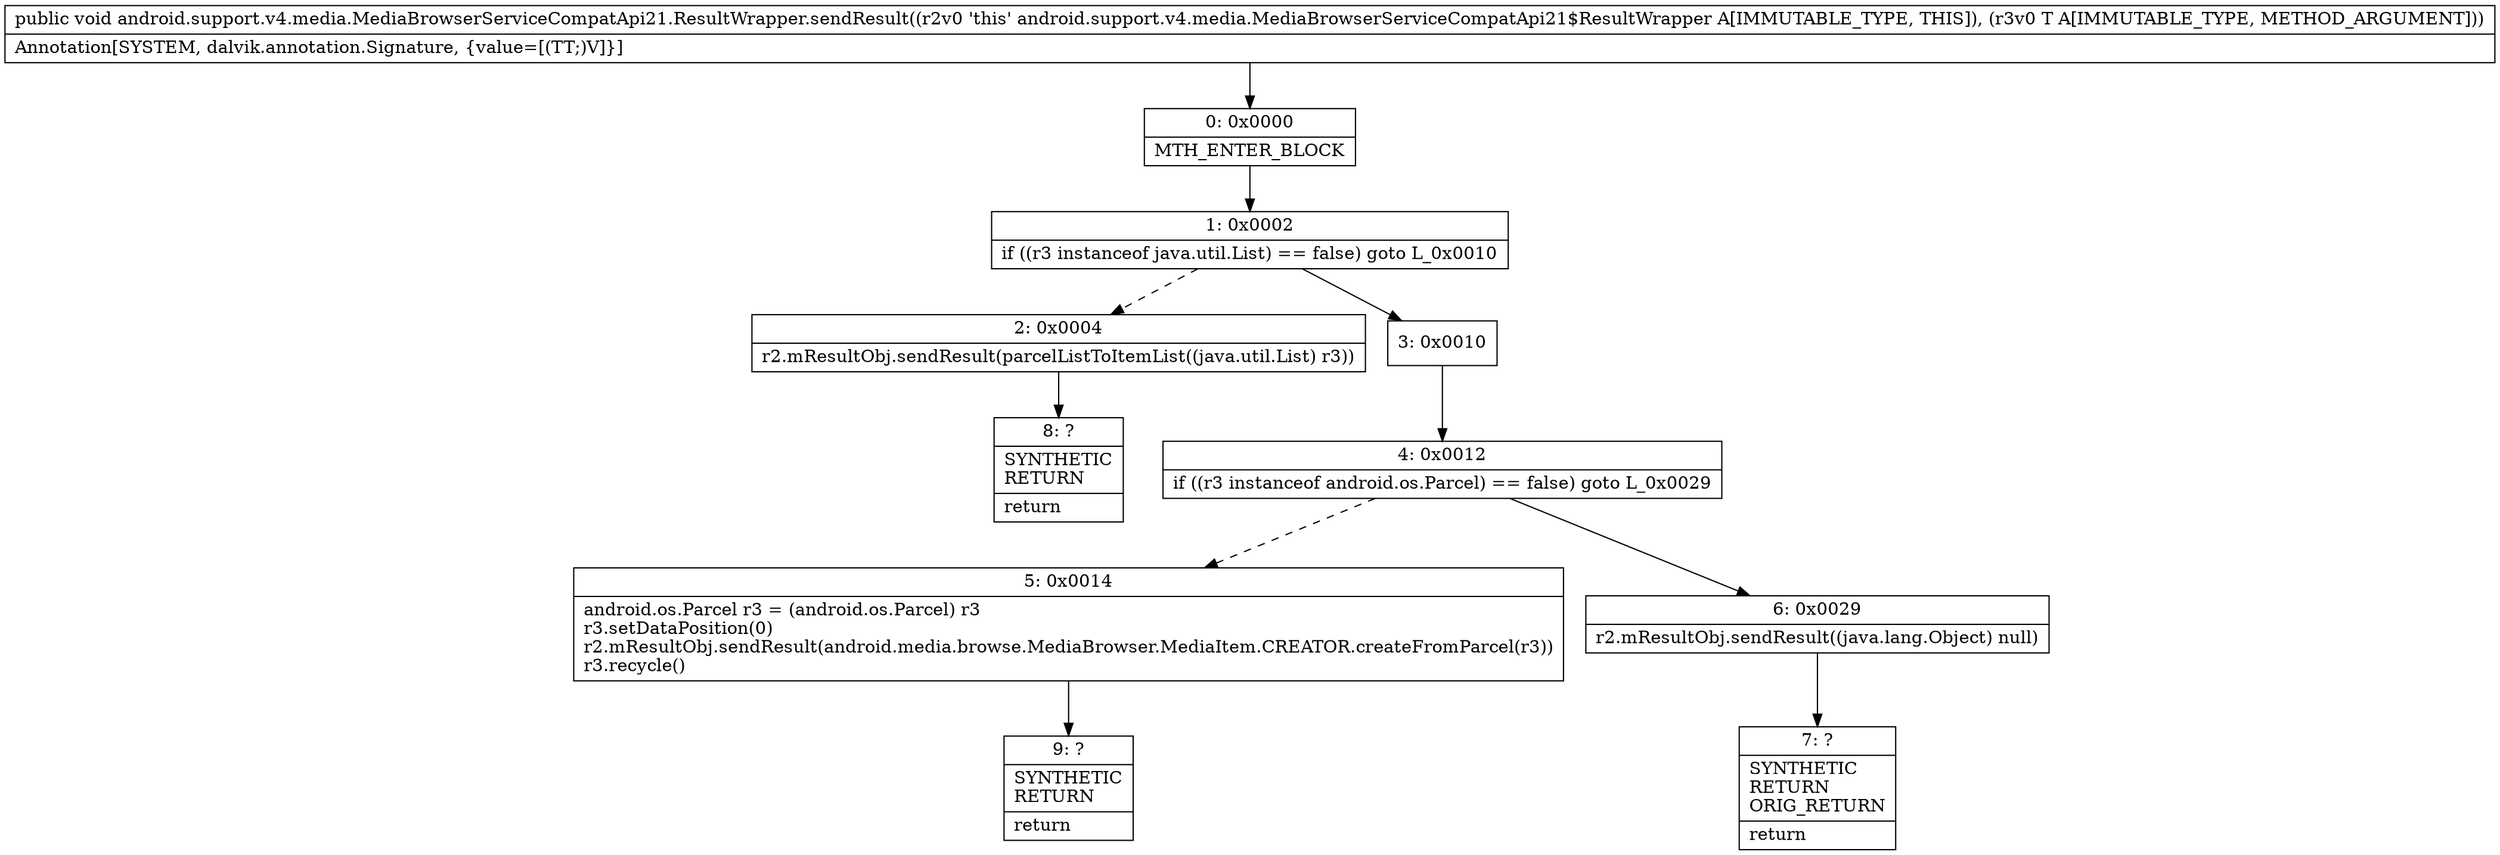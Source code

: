 digraph "CFG forandroid.support.v4.media.MediaBrowserServiceCompatApi21.ResultWrapper.sendResult(Ljava\/lang\/Object;)V" {
Node_0 [shape=record,label="{0\:\ 0x0000|MTH_ENTER_BLOCK\l}"];
Node_1 [shape=record,label="{1\:\ 0x0002|if ((r3 instanceof java.util.List) == false) goto L_0x0010\l}"];
Node_2 [shape=record,label="{2\:\ 0x0004|r2.mResultObj.sendResult(parcelListToItemList((java.util.List) r3))\l}"];
Node_3 [shape=record,label="{3\:\ 0x0010}"];
Node_4 [shape=record,label="{4\:\ 0x0012|if ((r3 instanceof android.os.Parcel) == false) goto L_0x0029\l}"];
Node_5 [shape=record,label="{5\:\ 0x0014|android.os.Parcel r3 = (android.os.Parcel) r3\lr3.setDataPosition(0)\lr2.mResultObj.sendResult(android.media.browse.MediaBrowser.MediaItem.CREATOR.createFromParcel(r3))\lr3.recycle()\l}"];
Node_6 [shape=record,label="{6\:\ 0x0029|r2.mResultObj.sendResult((java.lang.Object) null)\l}"];
Node_7 [shape=record,label="{7\:\ ?|SYNTHETIC\lRETURN\lORIG_RETURN\l|return\l}"];
Node_8 [shape=record,label="{8\:\ ?|SYNTHETIC\lRETURN\l|return\l}"];
Node_9 [shape=record,label="{9\:\ ?|SYNTHETIC\lRETURN\l|return\l}"];
MethodNode[shape=record,label="{public void android.support.v4.media.MediaBrowserServiceCompatApi21.ResultWrapper.sendResult((r2v0 'this' android.support.v4.media.MediaBrowserServiceCompatApi21$ResultWrapper A[IMMUTABLE_TYPE, THIS]), (r3v0 T A[IMMUTABLE_TYPE, METHOD_ARGUMENT]))  | Annotation[SYSTEM, dalvik.annotation.Signature, \{value=[(TT;)V]\}]\l}"];
MethodNode -> Node_0;
Node_0 -> Node_1;
Node_1 -> Node_2[style=dashed];
Node_1 -> Node_3;
Node_2 -> Node_8;
Node_3 -> Node_4;
Node_4 -> Node_5[style=dashed];
Node_4 -> Node_6;
Node_5 -> Node_9;
Node_6 -> Node_7;
}


